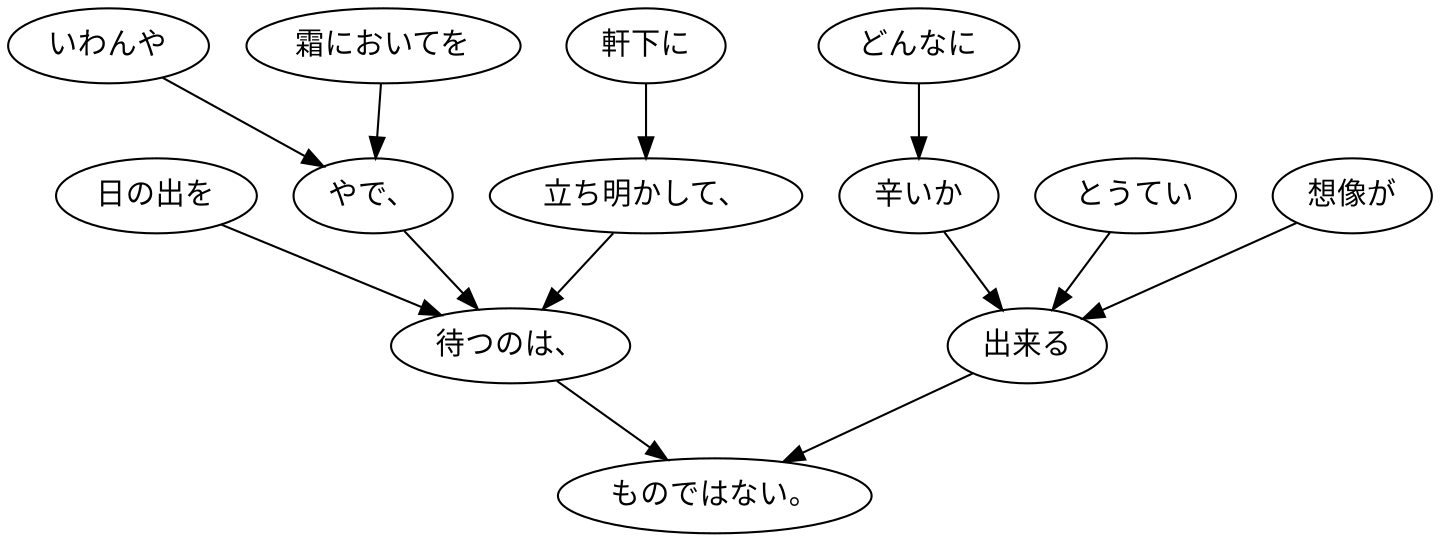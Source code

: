 digraph graph6440 {
	node0 [label="いわんや"];
	node1 [label="霜においてを"];
	node2 [label="やで、"];
	node3 [label="軒下に"];
	node4 [label="立ち明かして、"];
	node5 [label="日の出を"];
	node6 [label="待つのは、"];
	node7 [label="どんなに"];
	node8 [label="辛いか"];
	node9 [label="とうてい"];
	node10 [label="想像が"];
	node11 [label="出来る"];
	node12 [label="ものではない。"];
	node0 -> node2;
	node1 -> node2;
	node2 -> node6;
	node3 -> node4;
	node4 -> node6;
	node5 -> node6;
	node6 -> node12;
	node7 -> node8;
	node8 -> node11;
	node9 -> node11;
	node10 -> node11;
	node11 -> node12;
}
